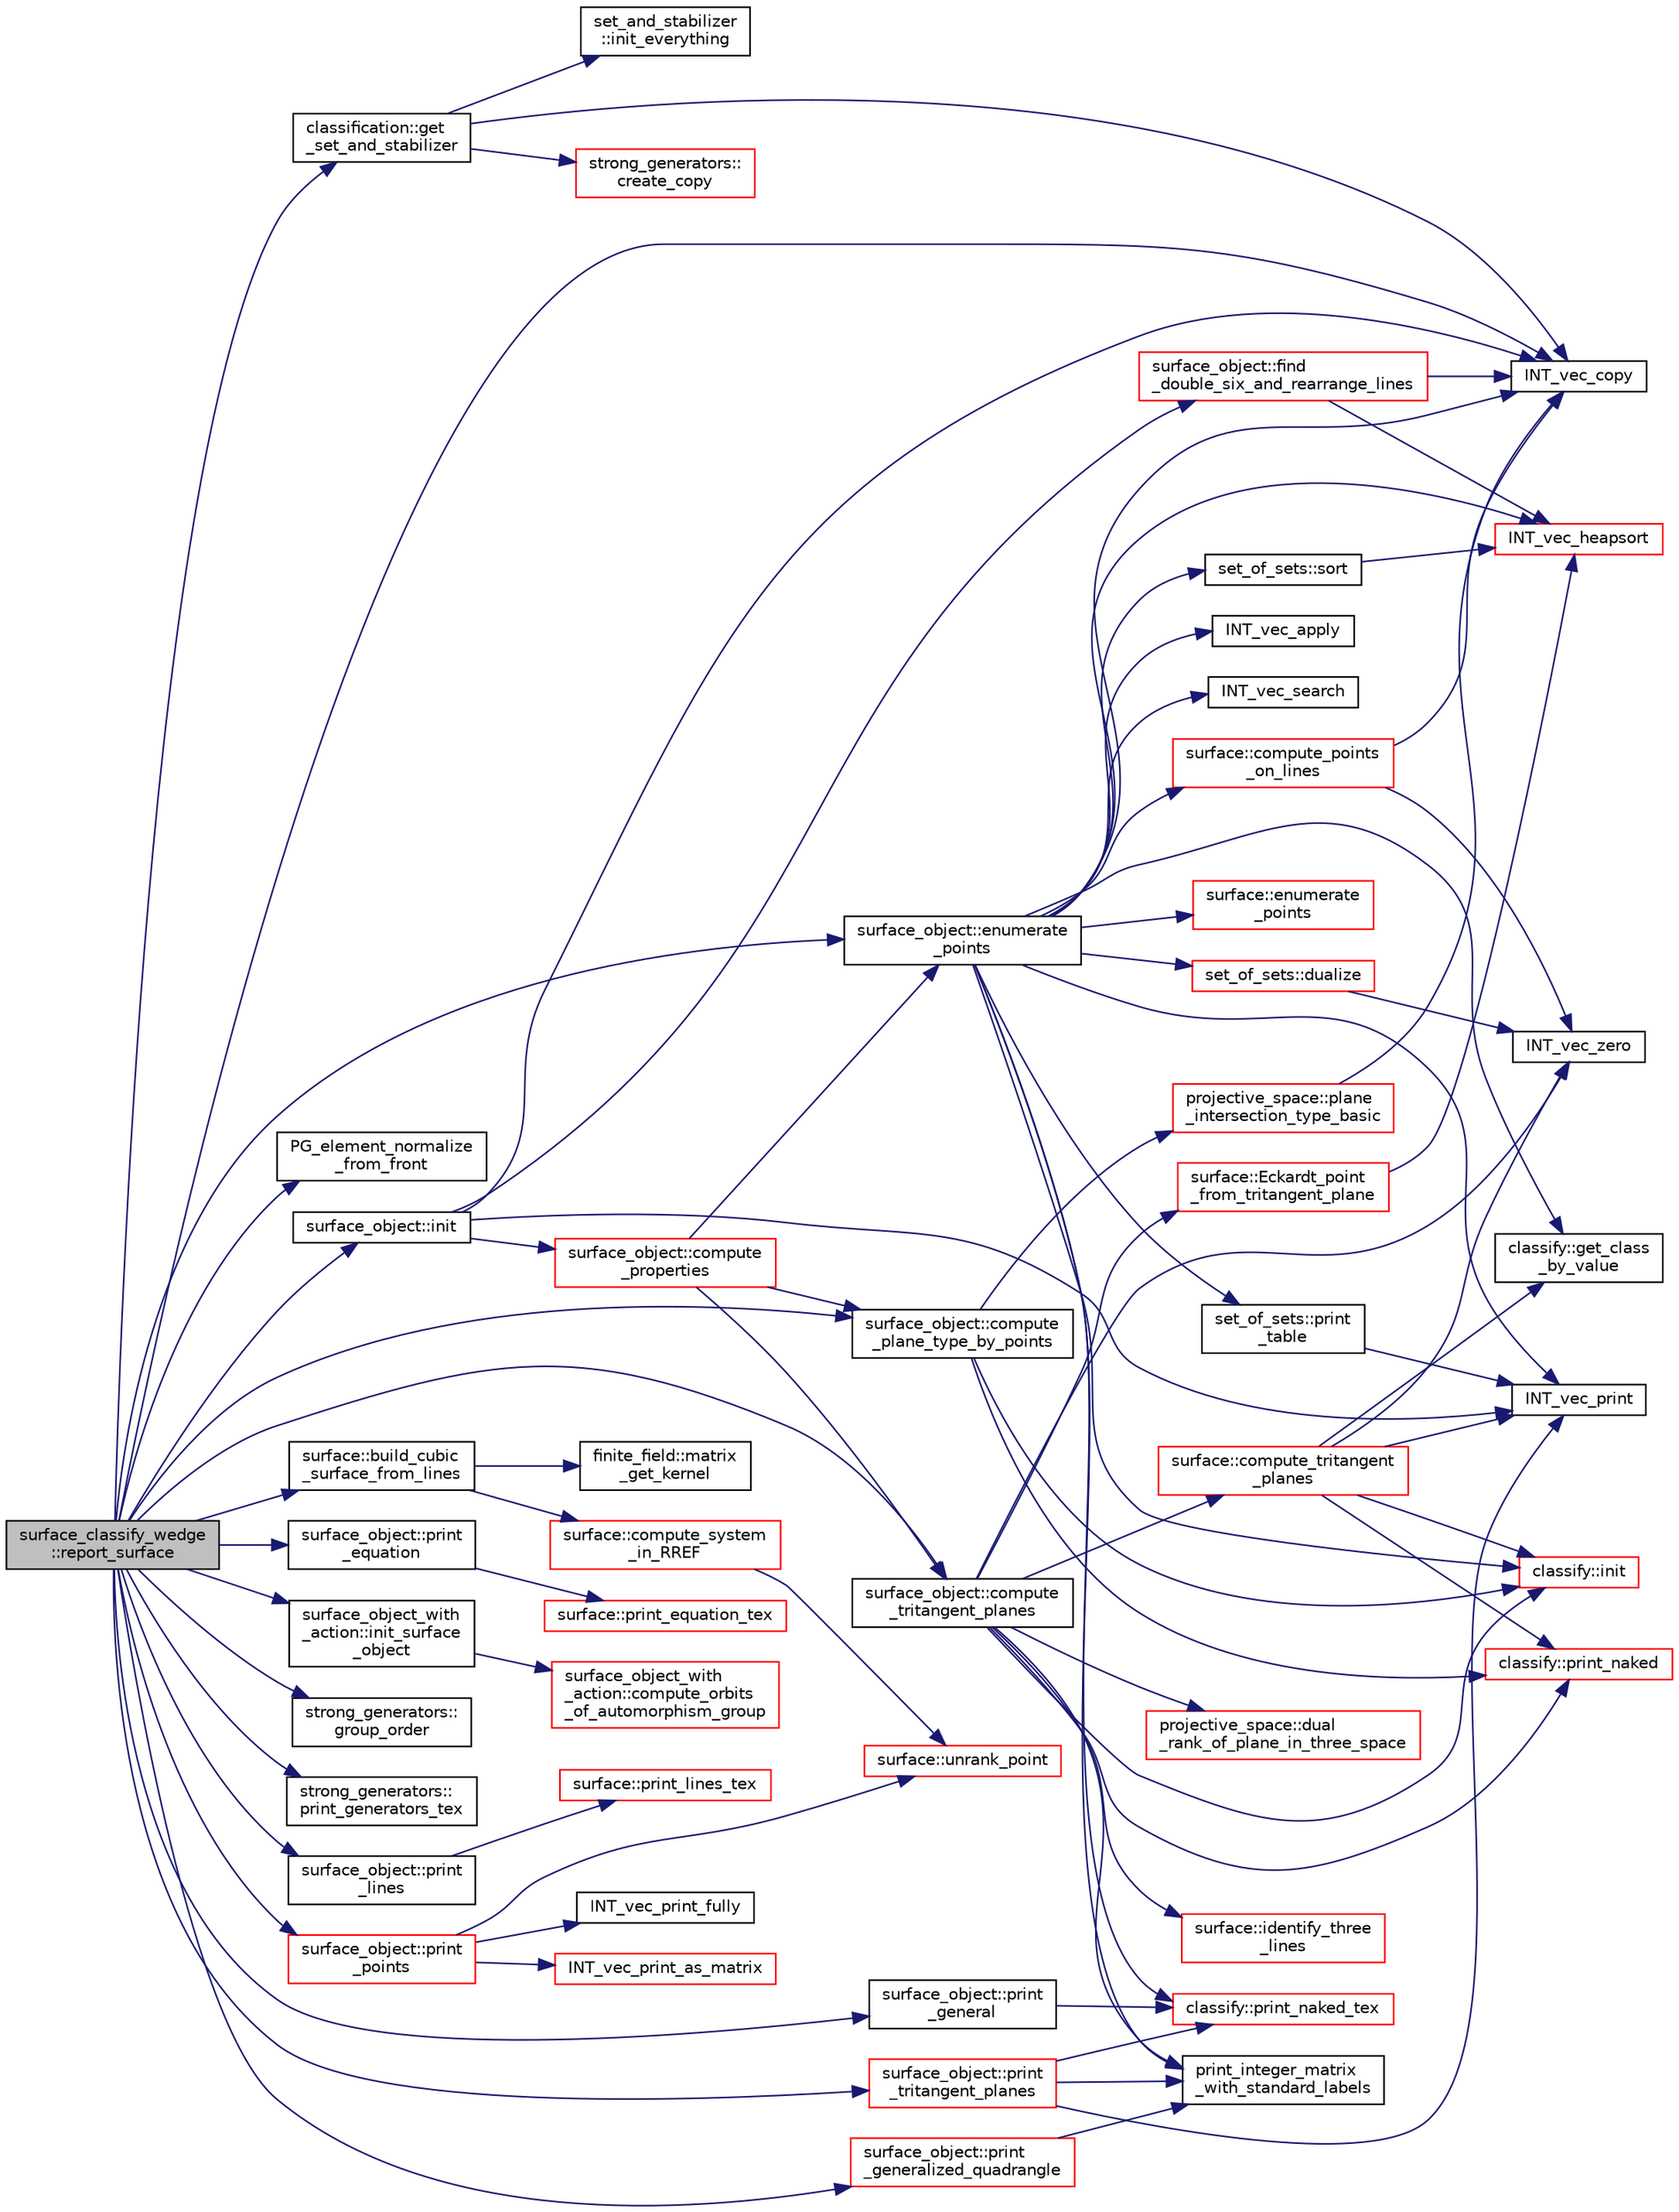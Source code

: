 digraph "surface_classify_wedge::report_surface"
{
  edge [fontname="Helvetica",fontsize="10",labelfontname="Helvetica",labelfontsize="10"];
  node [fontname="Helvetica",fontsize="10",shape=record];
  rankdir="LR";
  Node2232 [label="surface_classify_wedge\l::report_surface",height=0.2,width=0.4,color="black", fillcolor="grey75", style="filled", fontcolor="black"];
  Node2232 -> Node2233 [color="midnightblue",fontsize="10",style="solid",fontname="Helvetica"];
  Node2233 [label="classification::get\l_set_and_stabilizer",height=0.2,width=0.4,color="black", fillcolor="white", style="filled",URL="$d0/dff/classclassification.html#a1ab1ff0514a305dc9686448919598e87"];
  Node2233 -> Node2234 [color="midnightblue",fontsize="10",style="solid",fontname="Helvetica"];
  Node2234 [label="INT_vec_copy",height=0.2,width=0.4,color="black", fillcolor="white", style="filled",URL="$df/dbf/sajeeb_8_c.html#ac2d875e27e009af6ec04d17254d11075"];
  Node2233 -> Node2235 [color="midnightblue",fontsize="10",style="solid",fontname="Helvetica"];
  Node2235 [label="strong_generators::\lcreate_copy",height=0.2,width=0.4,color="red", fillcolor="white", style="filled",URL="$dc/d09/classstrong__generators.html#ae8c60a4267aedfe7ba379fb939bd9853"];
  Node2233 -> Node2238 [color="midnightblue",fontsize="10",style="solid",fontname="Helvetica"];
  Node2238 [label="set_and_stabilizer\l::init_everything",height=0.2,width=0.4,color="black", fillcolor="white", style="filled",URL="$de/df6/classset__and__stabilizer.html#af069e038d8a67a93a89f05a690ca4b04"];
  Node2232 -> Node2234 [color="midnightblue",fontsize="10",style="solid",fontname="Helvetica"];
  Node2232 -> Node2239 [color="midnightblue",fontsize="10",style="solid",fontname="Helvetica"];
  Node2239 [label="surface::build_cubic\l_surface_from_lines",height=0.2,width=0.4,color="black", fillcolor="white", style="filled",URL="$d5/d88/classsurface.html#a95e15e44b3f97a1d83b878b31751a0a2"];
  Node2239 -> Node2240 [color="midnightblue",fontsize="10",style="solid",fontname="Helvetica"];
  Node2240 [label="surface::compute_system\l_in_RREF",height=0.2,width=0.4,color="red", fillcolor="white", style="filled",URL="$d5/d88/classsurface.html#ac9feb8f85c4de01b183428fdbd874e71"];
  Node2240 -> Node2257 [color="midnightblue",fontsize="10",style="solid",fontname="Helvetica"];
  Node2257 [label="surface::unrank_point",height=0.2,width=0.4,color="red", fillcolor="white", style="filled",URL="$d5/d88/classsurface.html#a69c1875a5c1c69b9ad81a277dd99a0b3"];
  Node2239 -> Node2261 [color="midnightblue",fontsize="10",style="solid",fontname="Helvetica"];
  Node2261 [label="finite_field::matrix\l_get_kernel",height=0.2,width=0.4,color="black", fillcolor="white", style="filled",URL="$df/d5a/classfinite__field.html#ac45780a927cee936df13d04d30d2d248"];
  Node2232 -> Node2262 [color="midnightblue",fontsize="10",style="solid",fontname="Helvetica"];
  Node2262 [label="PG_element_normalize\l_from_front",height=0.2,width=0.4,color="black", fillcolor="white", style="filled",URL="$d4/d67/geometry_8h.html#af675caf5f9975573455c8d93cb56bf95"];
  Node2232 -> Node2263 [color="midnightblue",fontsize="10",style="solid",fontname="Helvetica"];
  Node2263 [label="surface_object::init",height=0.2,width=0.4,color="black", fillcolor="white", style="filled",URL="$df/df8/classsurface__object.html#ae51d9ac0a3853bc07908ac48ffa6e0d2"];
  Node2263 -> Node2234 [color="midnightblue",fontsize="10",style="solid",fontname="Helvetica"];
  Node2263 -> Node2246 [color="midnightblue",fontsize="10",style="solid",fontname="Helvetica"];
  Node2246 [label="INT_vec_print",height=0.2,width=0.4,color="black", fillcolor="white", style="filled",URL="$df/dbf/sajeeb_8_c.html#a79a5901af0b47dd0d694109543c027fe"];
  Node2263 -> Node2264 [color="midnightblue",fontsize="10",style="solid",fontname="Helvetica"];
  Node2264 [label="surface_object::find\l_double_six_and_rearrange_lines",height=0.2,width=0.4,color="red", fillcolor="white", style="filled",URL="$df/df8/classsurface__object.html#aa2fc4ff039e9f3a5ac29718e29b6b90c"];
  Node2264 -> Node2234 [color="midnightblue",fontsize="10",style="solid",fontname="Helvetica"];
  Node2264 -> Node2471 [color="midnightblue",fontsize="10",style="solid",fontname="Helvetica"];
  Node2471 [label="INT_vec_heapsort",height=0.2,width=0.4,color="red", fillcolor="white", style="filled",URL="$d5/de2/foundations_2data__structures_2data__structures_8h.html#a3590ad9987f801fbfc94634300182f39"];
  Node2263 -> Node2485 [color="midnightblue",fontsize="10",style="solid",fontname="Helvetica"];
  Node2485 [label="surface_object::compute\l_properties",height=0.2,width=0.4,color="red", fillcolor="white", style="filled",URL="$df/df8/classsurface__object.html#ad6c02c3c1432f8adfe49932041ce1b20"];
  Node2485 -> Node2486 [color="midnightblue",fontsize="10",style="solid",fontname="Helvetica"];
  Node2486 [label="surface_object::enumerate\l_points",height=0.2,width=0.4,color="black", fillcolor="white", style="filled",URL="$df/df8/classsurface__object.html#a001a13b6ea34dbe559033af634203466"];
  Node2486 -> Node2487 [color="midnightblue",fontsize="10",style="solid",fontname="Helvetica"];
  Node2487 [label="surface::enumerate\l_points",height=0.2,width=0.4,color="red", fillcolor="white", style="filled",URL="$d5/d88/classsurface.html#adc79cf9249a0bd3350b35a9c6bdd94d8"];
  Node2486 -> Node2471 [color="midnightblue",fontsize="10",style="solid",fontname="Helvetica"];
  Node2486 -> Node2491 [color="midnightblue",fontsize="10",style="solid",fontname="Helvetica"];
  Node2491 [label="print_integer_matrix\l_with_standard_labels",height=0.2,width=0.4,color="black", fillcolor="white", style="filled",URL="$d5/db4/io__and__os_8h.html#ad39c343d865ff89a5aad3c689280ad09"];
  Node2486 -> Node2492 [color="midnightblue",fontsize="10",style="solid",fontname="Helvetica"];
  Node2492 [label="surface::compute_points\l_on_lines",height=0.2,width=0.4,color="red", fillcolor="white", style="filled",URL="$d5/d88/classsurface.html#a5d2684ccddd35781211c364a2d5980e5"];
  Node2492 -> Node2266 [color="midnightblue",fontsize="10",style="solid",fontname="Helvetica"];
  Node2266 [label="INT_vec_zero",height=0.2,width=0.4,color="black", fillcolor="white", style="filled",URL="$df/dbf/sajeeb_8_c.html#aa8c9c7977203577026080f546fe4980f"];
  Node2492 -> Node2234 [color="midnightblue",fontsize="10",style="solid",fontname="Helvetica"];
  Node2486 -> Node2497 [color="midnightblue",fontsize="10",style="solid",fontname="Helvetica"];
  Node2497 [label="set_of_sets::sort",height=0.2,width=0.4,color="black", fillcolor="white", style="filled",URL="$da/dd6/classset__of__sets.html#a9636a136d5ac921d380cb27cf9cf277b"];
  Node2497 -> Node2471 [color="midnightblue",fontsize="10",style="solid",fontname="Helvetica"];
  Node2486 -> Node2498 [color="midnightblue",fontsize="10",style="solid",fontname="Helvetica"];
  Node2498 [label="set_of_sets::print\l_table",height=0.2,width=0.4,color="black", fillcolor="white", style="filled",URL="$da/dd6/classset__of__sets.html#a5439014d55aa760a4313ff7307fed5a6"];
  Node2498 -> Node2246 [color="midnightblue",fontsize="10",style="solid",fontname="Helvetica"];
  Node2486 -> Node2499 [color="midnightblue",fontsize="10",style="solid",fontname="Helvetica"];
  Node2499 [label="classify::init",height=0.2,width=0.4,color="red", fillcolor="white", style="filled",URL="$d9/d43/classclassify.html#afc24c64267d646d1f83ea39a7c66bde3"];
  Node2486 -> Node2511 [color="midnightblue",fontsize="10",style="solid",fontname="Helvetica"];
  Node2511 [label="classify::print_naked_tex",height=0.2,width=0.4,color="red", fillcolor="white", style="filled",URL="$d9/d43/classclassify.html#ad01a54dbdaa22d7a7c8e952850dcc3be"];
  Node2486 -> Node2513 [color="midnightblue",fontsize="10",style="solid",fontname="Helvetica"];
  Node2513 [label="set_of_sets::dualize",height=0.2,width=0.4,color="red", fillcolor="white", style="filled",URL="$da/dd6/classset__of__sets.html#adc842e32ff036a78e0b86e68f92759e1"];
  Node2513 -> Node2266 [color="midnightblue",fontsize="10",style="solid",fontname="Helvetica"];
  Node2486 -> Node2516 [color="midnightblue",fontsize="10",style="solid",fontname="Helvetica"];
  Node2516 [label="classify::get_class\l_by_value",height=0.2,width=0.4,color="black", fillcolor="white", style="filled",URL="$d9/d43/classclassify.html#ab3e85ad9a0a54ff66af9b555f1c33405"];
  Node2486 -> Node2246 [color="midnightblue",fontsize="10",style="solid",fontname="Helvetica"];
  Node2486 -> Node2517 [color="midnightblue",fontsize="10",style="solid",fontname="Helvetica"];
  Node2517 [label="INT_vec_apply",height=0.2,width=0.4,color="black", fillcolor="white", style="filled",URL="$d5/db4/io__and__os_8h.html#a213a3e5aef54660073ad609492538df6"];
  Node2486 -> Node2234 [color="midnightblue",fontsize="10",style="solid",fontname="Helvetica"];
  Node2486 -> Node2313 [color="midnightblue",fontsize="10",style="solid",fontname="Helvetica"];
  Node2313 [label="INT_vec_search",height=0.2,width=0.4,color="black", fillcolor="white", style="filled",URL="$d5/de2/foundations_2data__structures_2data__structures_8h.html#ad103ef2316a1f671bdb68fd9cd9ba945"];
  Node2485 -> Node2526 [color="midnightblue",fontsize="10",style="solid",fontname="Helvetica"];
  Node2526 [label="surface_object::compute\l_plane_type_by_points",height=0.2,width=0.4,color="black", fillcolor="white", style="filled",URL="$df/df8/classsurface__object.html#a7ad585c88d5c8278850d5f4c9281798c"];
  Node2526 -> Node2527 [color="midnightblue",fontsize="10",style="solid",fontname="Helvetica"];
  Node2527 [label="projective_space::plane\l_intersection_type_basic",height=0.2,width=0.4,color="red", fillcolor="white", style="filled",URL="$d2/d17/classprojective__space.html#a4aa1e4b6e6c767dbab64cc21aceafd3c"];
  Node2527 -> Node2234 [color="midnightblue",fontsize="10",style="solid",fontname="Helvetica"];
  Node2526 -> Node2499 [color="midnightblue",fontsize="10",style="solid",fontname="Helvetica"];
  Node2526 -> Node2532 [color="midnightblue",fontsize="10",style="solid",fontname="Helvetica"];
  Node2532 [label="classify::print_naked",height=0.2,width=0.4,color="red", fillcolor="white", style="filled",URL="$d9/d43/classclassify.html#ae9b3a00649b393290673bf96c1630996"];
  Node2485 -> Node2534 [color="midnightblue",fontsize="10",style="solid",fontname="Helvetica"];
  Node2534 [label="surface_object::compute\l_tritangent_planes",height=0.2,width=0.4,color="black", fillcolor="white", style="filled",URL="$df/df8/classsurface__object.html#ae6d924af993146400e0e484e41def0ab"];
  Node2534 -> Node2535 [color="midnightblue",fontsize="10",style="solid",fontname="Helvetica"];
  Node2535 [label="surface::compute_tritangent\l_planes",height=0.2,width=0.4,color="red", fillcolor="white", style="filled",URL="$d5/d88/classsurface.html#a7d760a4c2f956e943fce323171ad5c6b"];
  Node2535 -> Node2246 [color="midnightblue",fontsize="10",style="solid",fontname="Helvetica"];
  Node2535 -> Node2266 [color="midnightblue",fontsize="10",style="solid",fontname="Helvetica"];
  Node2535 -> Node2499 [color="midnightblue",fontsize="10",style="solid",fontname="Helvetica"];
  Node2535 -> Node2532 [color="midnightblue",fontsize="10",style="solid",fontname="Helvetica"];
  Node2535 -> Node2516 [color="midnightblue",fontsize="10",style="solid",fontname="Helvetica"];
  Node2534 -> Node2491 [color="midnightblue",fontsize="10",style="solid",fontname="Helvetica"];
  Node2534 -> Node2266 [color="midnightblue",fontsize="10",style="solid",fontname="Helvetica"];
  Node2534 -> Node2538 [color="midnightblue",fontsize="10",style="solid",fontname="Helvetica"];
  Node2538 [label="surface::identify_three\l_lines",height=0.2,width=0.4,color="red", fillcolor="white", style="filled",URL="$d5/d88/classsurface.html#a0fcc6b1b40c0be423e45efbef7ee52c6"];
  Node2534 -> Node2499 [color="midnightblue",fontsize="10",style="solid",fontname="Helvetica"];
  Node2534 -> Node2532 [color="midnightblue",fontsize="10",style="solid",fontname="Helvetica"];
  Node2534 -> Node2539 [color="midnightblue",fontsize="10",style="solid",fontname="Helvetica"];
  Node2539 [label="surface::Eckardt_point\l_from_tritangent_plane",height=0.2,width=0.4,color="red", fillcolor="white", style="filled",URL="$d5/d88/classsurface.html#a98178b6ac99b77aebc0d79a32d43df26"];
  Node2539 -> Node2471 [color="midnightblue",fontsize="10",style="solid",fontname="Helvetica"];
  Node2534 -> Node2546 [color="midnightblue",fontsize="10",style="solid",fontname="Helvetica"];
  Node2546 [label="projective_space::dual\l_rank_of_plane_in_three_space",height=0.2,width=0.4,color="red", fillcolor="white", style="filled",URL="$d2/d17/classprojective__space.html#aec560e1265b1b700f47c369c4df07c7c"];
  Node2232 -> Node2486 [color="midnightblue",fontsize="10",style="solid",fontname="Helvetica"];
  Node2232 -> Node2526 [color="midnightblue",fontsize="10",style="solid",fontname="Helvetica"];
  Node2232 -> Node2534 [color="midnightblue",fontsize="10",style="solid",fontname="Helvetica"];
  Node2232 -> Node2556 [color="midnightblue",fontsize="10",style="solid",fontname="Helvetica"];
  Node2556 [label="surface_object::print\l_equation",height=0.2,width=0.4,color="black", fillcolor="white", style="filled",URL="$df/df8/classsurface__object.html#a636657809582fe91c287bdf56c1b6cf3"];
  Node2556 -> Node2557 [color="midnightblue",fontsize="10",style="solid",fontname="Helvetica"];
  Node2557 [label="surface::print_equation_tex",height=0.2,width=0.4,color="red", fillcolor="white", style="filled",URL="$d5/d88/classsurface.html#aa34415699d6d3ac6e6e8c76fa9a01259"];
  Node2232 -> Node2560 [color="midnightblue",fontsize="10",style="solid",fontname="Helvetica"];
  Node2560 [label="surface_object_with\l_action::init_surface\l_object",height=0.2,width=0.4,color="black", fillcolor="white", style="filled",URL="$db/d28/classsurface__object__with__action.html#addc93dd533dbceb5c024c66ee1936d35"];
  Node2560 -> Node2561 [color="midnightblue",fontsize="10",style="solid",fontname="Helvetica"];
  Node2561 [label="surface_object_with\l_action::compute_orbits\l_of_automorphism_group",height=0.2,width=0.4,color="red", fillcolor="white", style="filled",URL="$db/d28/classsurface__object__with__action.html#a74fe6a01c7d28a4fd30e601824d62c27"];
  Node2232 -> Node2578 [color="midnightblue",fontsize="10",style="solid",fontname="Helvetica"];
  Node2578 [label="strong_generators::\lgroup_order",height=0.2,width=0.4,color="black", fillcolor="white", style="filled",URL="$dc/d09/classstrong__generators.html#a91f453c2bfd6502b96f4b4eed16beb20"];
  Node2232 -> Node2612 [color="midnightblue",fontsize="10",style="solid",fontname="Helvetica"];
  Node2612 [label="strong_generators::\lprint_generators_tex",height=0.2,width=0.4,color="black", fillcolor="white", style="filled",URL="$dc/d09/classstrong__generators.html#a5ec5e1048119097985c01a56f427d873"];
  Node2232 -> Node2613 [color="midnightblue",fontsize="10",style="solid",fontname="Helvetica"];
  Node2613 [label="surface_object::print\l_general",height=0.2,width=0.4,color="black", fillcolor="white", style="filled",URL="$df/df8/classsurface__object.html#ac8a03f56927e2db66b4012a17a2bb49f"];
  Node2613 -> Node2511 [color="midnightblue",fontsize="10",style="solid",fontname="Helvetica"];
  Node2232 -> Node2614 [color="midnightblue",fontsize="10",style="solid",fontname="Helvetica"];
  Node2614 [label="surface_object::print\l_lines",height=0.2,width=0.4,color="black", fillcolor="white", style="filled",URL="$df/df8/classsurface__object.html#a778d359240ca044debd3cca2d7f85762"];
  Node2614 -> Node2615 [color="midnightblue",fontsize="10",style="solid",fontname="Helvetica"];
  Node2615 [label="surface::print_lines_tex",height=0.2,width=0.4,color="red", fillcolor="white", style="filled",URL="$d5/d88/classsurface.html#a88812cb4944301429541a3328ba11ac6"];
  Node2232 -> Node2617 [color="midnightblue",fontsize="10",style="solid",fontname="Helvetica"];
  Node2617 [label="surface_object::print\l_points",height=0.2,width=0.4,color="red", fillcolor="white", style="filled",URL="$df/df8/classsurface__object.html#a80d7fdb3c014dcdad81ce942399f5770"];
  Node2617 -> Node2618 [color="midnightblue",fontsize="10",style="solid",fontname="Helvetica"];
  Node2618 [label="INT_vec_print_as_matrix",height=0.2,width=0.4,color="red", fillcolor="white", style="filled",URL="$d5/db4/io__and__os_8h.html#a72155bb8a3aef3942bf2cd40bf5f10a5"];
  Node2617 -> Node2257 [color="midnightblue",fontsize="10",style="solid",fontname="Helvetica"];
  Node2617 -> Node2475 [color="midnightblue",fontsize="10",style="solid",fontname="Helvetica"];
  Node2475 [label="INT_vec_print_fully",height=0.2,width=0.4,color="black", fillcolor="white", style="filled",URL="$df/dbf/sajeeb_8_c.html#aff2e5a86c89315b7cec22a5a77f94a25"];
  Node2232 -> Node2623 [color="midnightblue",fontsize="10",style="solid",fontname="Helvetica"];
  Node2623 [label="surface_object::print\l_tritangent_planes",height=0.2,width=0.4,color="red", fillcolor="white", style="filled",URL="$df/df8/classsurface__object.html#adc569e1b86bec1e9eb1b13e08ae47c0d"];
  Node2623 -> Node2246 [color="midnightblue",fontsize="10",style="solid",fontname="Helvetica"];
  Node2623 -> Node2491 [color="midnightblue",fontsize="10",style="solid",fontname="Helvetica"];
  Node2623 -> Node2511 [color="midnightblue",fontsize="10",style="solid",fontname="Helvetica"];
  Node2232 -> Node2627 [color="midnightblue",fontsize="10",style="solid",fontname="Helvetica"];
  Node2627 [label="surface_object::print\l_generalized_quadrangle",height=0.2,width=0.4,color="red", fillcolor="white", style="filled",URL="$df/df8/classsurface__object.html#ac2ed7e410aa63f30610284e9584c1a13"];
  Node2627 -> Node2491 [color="midnightblue",fontsize="10",style="solid",fontname="Helvetica"];
}
